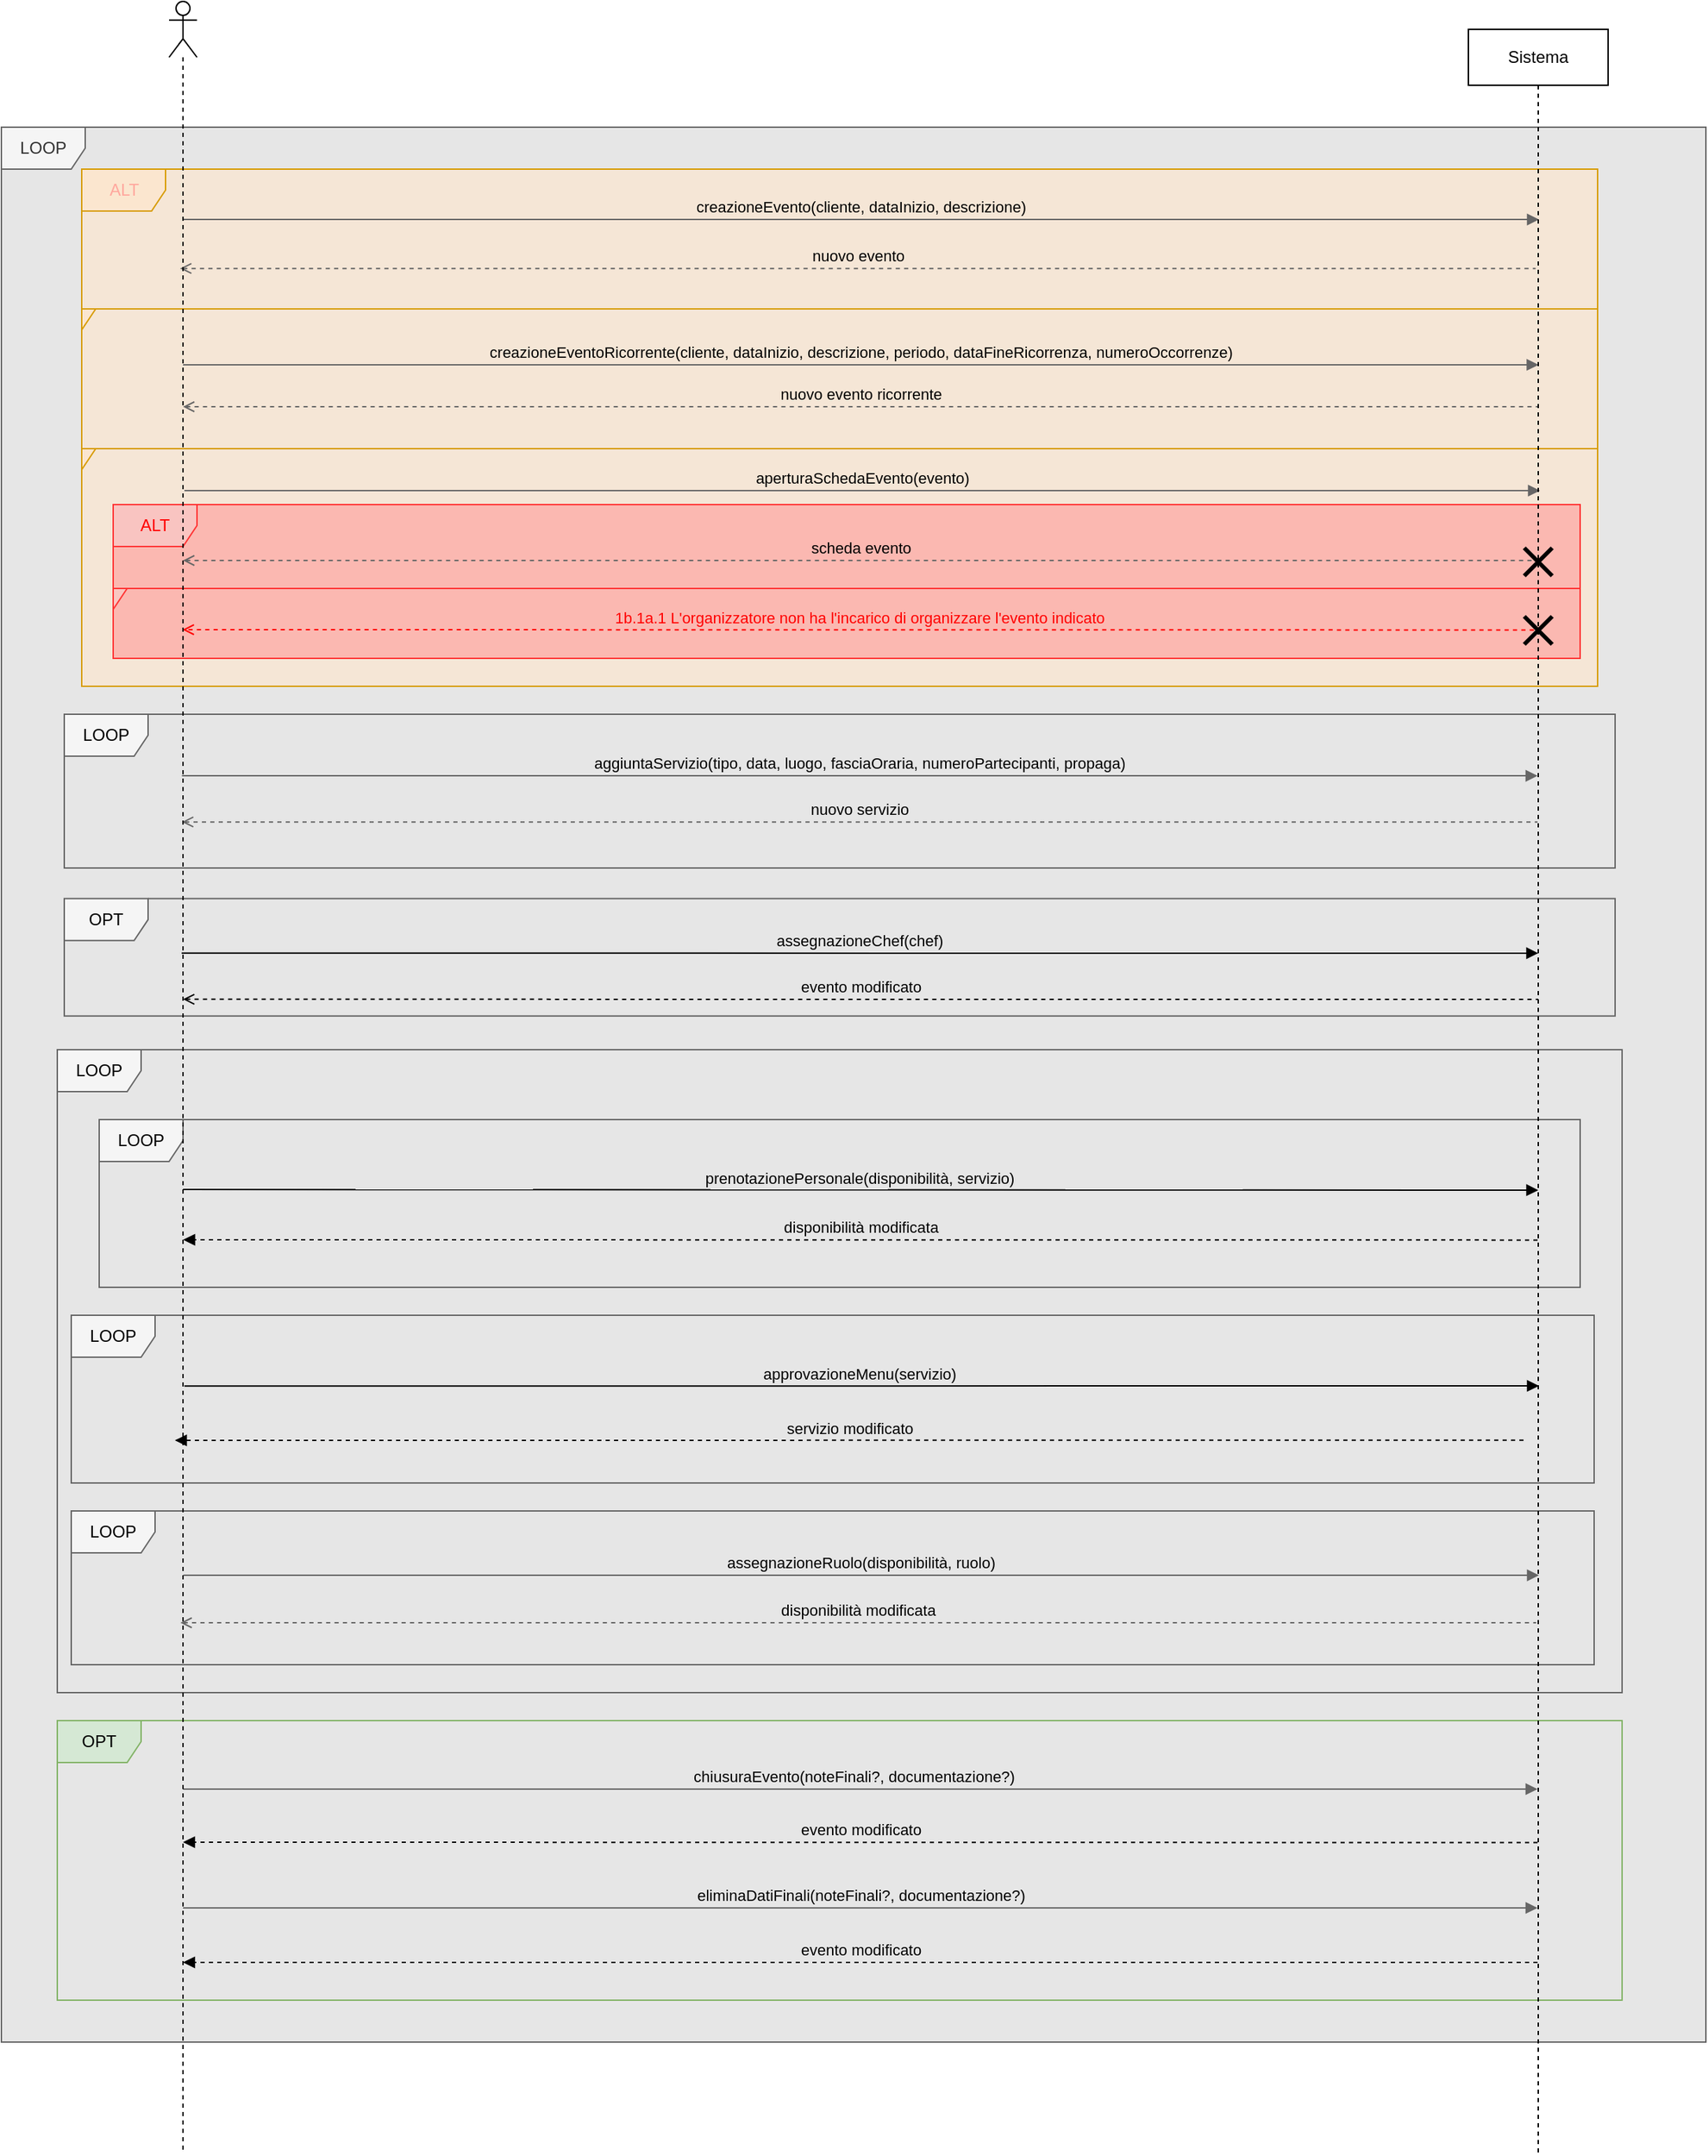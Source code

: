 <mxfile version="18.0.6" type="device"><diagram name="Page-1" id="f5A6CDPiya6YqWZAvQuT"><mxGraphModel dx="3021" dy="1217" grid="1" gridSize="10" guides="1" tooltips="1" connect="1" arrows="1" fold="1" page="1" pageScale="1" pageWidth="827" pageHeight="1169" math="0" shadow="0"><root><mxCell id="0"/><mxCell id="1" parent="0"/><mxCell id="V9Zji4bQbhxNTY3Ddyu--33" value="LOOP" style="shape=umlFrame;whiteSpace=wrap;html=1;pointerEvents=0;fillColor=#F5F5F5;strokeColor=#666666;fontColor=#333333;swimlaneFillColor=#E6E6E6;" parent="1" vertex="1"><mxGeometry x="-340" y="260" width="1220" height="1370" as="geometry"/></mxCell><mxCell id="V9Zji4bQbhxNTY3Ddyu--34" value="" style="group" parent="1" vertex="1" connectable="0"><mxGeometry x="-275" y="270" width="1060" height="88.081" as="geometry"/></mxCell><mxCell id="V9Zji4bQbhxNTY3Ddyu--35" value="LOOP" style="shape=umlFrame;whiteSpace=wrap;html=1;pointerEvents=0;fillColor=#F5F5F5;strokeColor=#666666;swimlaneFillColor=#E6E6E6;" parent="1" vertex="1"><mxGeometry x="-300" y="920" width="1120" height="460" as="geometry"/></mxCell><mxCell id="V9Zji4bQbhxNTY3Ddyu--36" value="" style="group" parent="1" vertex="1" connectable="0"><mxGeometry x="-295" y="680" width="1110" height="110" as="geometry"/></mxCell><mxCell id="V9Zji4bQbhxNTY3Ddyu--37" value="LOOP" style="shape=umlFrame;whiteSpace=wrap;html=1;pointerEvents=0;fillColor=#F5F5F5;strokeColor=#666666;swimlaneFillColor=#E6E6E6;gradientColor=none;shadow=0;" parent="V9Zji4bQbhxNTY3Ddyu--36" vertex="1"><mxGeometry width="1110" height="110" as="geometry"/></mxCell><mxCell id="V9Zji4bQbhxNTY3Ddyu--38" value="LOOP" style="shape=umlFrame;whiteSpace=wrap;html=1;pointerEvents=0;fillColor=#F5F5F5;strokeColor=#666666;" parent="1" vertex="1"><mxGeometry x="-270" y="970" width="1060" height="120" as="geometry"/></mxCell><mxCell id="V9Zji4bQbhxNTY3Ddyu--39" value="OPT" style="shape=umlFrame;whiteSpace=wrap;html=1;pointerEvents=0;fillColor=#F5F5F5;strokeColor=#666666;swimlaneFillColor=#E6E6E6;" parent="1" vertex="1"><mxGeometry x="-295" y="811.92" width="1110" height="84" as="geometry"/></mxCell><mxCell id="V9Zji4bQbhxNTY3Ddyu--40" value="OPT" style="shape=umlFrame;whiteSpace=wrap;html=1;pointerEvents=0;fillColor=#D5E8D4;strokeColor=#82B366;swimlaneFillColor=none;" parent="1" vertex="1"><mxGeometry x="-300" y="1400" width="1120" height="200" as="geometry"/></mxCell><mxCell id="V9Zji4bQbhxNTY3Ddyu--41" value="LOOP" style="shape=umlFrame;whiteSpace=wrap;html=1;pointerEvents=0;fillColor=#F5F5F5;strokeColor=#666666;swimlaneFillColor=#E6E6E6;" parent="1" vertex="1"><mxGeometry x="-290" y="1110" width="1090" height="120" as="geometry"/></mxCell><mxCell id="V9Zji4bQbhxNTY3Ddyu--42" value="approvazioneMenu(servizio)" style="html=1;verticalAlign=bottom;endArrow=block;edgeStyle=elbowEdgeStyle;elbow=vertical;curved=0;rounded=0;labelBackgroundColor=none;exitX=0.5;exitY=0.483;exitDx=0;exitDy=0;exitPerimeter=0;" parent="1" edge="1"><mxGeometry x="-0.003" relative="1" as="geometry"><mxPoint x="-209" y="1160.65" as="sourcePoint"/><Array as="points"/><mxPoint x="760.5" y="1159.999" as="targetPoint"/><mxPoint as="offset"/></mxGeometry></mxCell><mxCell id="V9Zji4bQbhxNTY3Ddyu--43" value="servizio modificato" style="html=1;verticalAlign=bottom;endArrow=block;edgeStyle=elbowEdgeStyle;elbow=vertical;curved=0;rounded=0;labelBackgroundColor=none;dashed=1;" parent="1" edge="1"><mxGeometry relative="1" as="geometry"><mxPoint x="749.455" y="1199.364" as="sourcePoint"/><mxPoint x="-215.833" y="1199.333" as="targetPoint"/><Array as="points"/></mxGeometry></mxCell><mxCell id="V9Zji4bQbhxNTY3Ddyu--44" value="LOOP" style="shape=umlFrame;whiteSpace=wrap;html=1;pointerEvents=0;fillColor=#F5F5F5;strokeColor=#666666;swimlaneFillColor=#E6E6E6;" parent="1" vertex="1"><mxGeometry x="-290" y="1250" width="1090" height="110" as="geometry"/></mxCell><mxCell id="V9Zji4bQbhxNTY3Ddyu--45" value="disponibilità modificata" style="html=1;verticalAlign=bottom;endArrow=none;edgeStyle=elbowEdgeStyle;elbow=vertical;curved=0;rounded=0;startArrow=open;startFill=0;endFill=0;movable=1;resizable=1;rotatable=1;deletable=1;editable=1;locked=0;connectable=1;dashed=1;labelBackgroundColor=none;strokeColor=#666666;" parent="1" edge="1"><mxGeometry width="80" relative="1" as="geometry"><mxPoint x="-211.833" y="1330.004" as="sourcePoint"/><mxPoint x="758.5" y="1330.004" as="targetPoint"/><Array as="points"><mxPoint x="269.283" y="1330.004"/></Array></mxGeometry></mxCell><mxCell id="V9Zji4bQbhxNTY3Ddyu--46" value="ALT" style="shape=umlFrame;whiteSpace=wrap;html=1;fontColor=#FFA89E;swimlaneFillColor=#FFE6CC;fillColor=#ffe6cc;strokeColor=#d79b00;fillOpacity=60;" parent="1" vertex="1"><mxGeometry x="-282.5" y="290" width="1085" height="100" as="geometry"/></mxCell><mxCell id="V9Zji4bQbhxNTY3Ddyu--47" value="" style="shape=umlFrame;whiteSpace=wrap;html=1;fontColor=#FFA89E;swimlaneFillColor=#FFE6CC;fillColor=#ffe6cc;strokeColor=#d79b00;fillOpacity=60;width=10;height=15;" parent="1" vertex="1"><mxGeometry x="-282.5" y="390" width="1085" height="100" as="geometry"/></mxCell><mxCell id="V9Zji4bQbhxNTY3Ddyu--48" value="chiusuraEvento(noteFinali?, documentazione?)" style="html=1;verticalAlign=bottom;endArrow=block;edgeStyle=elbowEdgeStyle;elbow=vertical;curved=0;rounded=0;movable=1;resizable=1;rotatable=1;deletable=1;editable=1;locked=0;connectable=1;strokeColor=#666666;labelBackgroundColor=none;" parent="1" edge="1"><mxGeometry x="-0.01" width="80" relative="1" as="geometry"><mxPoint x="-210" y="1449.0" as="sourcePoint"/><mxPoint x="759.5" y="1449.25" as="targetPoint"/><mxPoint as="offset"/></mxGeometry></mxCell><mxCell id="V9Zji4bQbhxNTY3Ddyu--49" value="eliminaDatiFinali(noteFinali?, documentazione?)" style="html=1;verticalAlign=bottom;endArrow=block;edgeStyle=elbowEdgeStyle;elbow=vertical;curved=0;rounded=0;movable=1;resizable=1;rotatable=1;deletable=1;editable=1;locked=0;connectable=1;strokeColor=#666666;labelBackgroundColor=none;" parent="1" edge="1"><mxGeometry width="80" relative="1" as="geometry"><mxPoint x="-210" y="1534.0" as="sourcePoint"/><mxPoint x="759.5" y="1534.25" as="targetPoint"/></mxGeometry></mxCell><mxCell id="V9Zji4bQbhxNTY3Ddyu--60" value="aggiuntaServizio(tipo, data, luogo, fasciaOraria, numeroPartecipanti, propaga)" style="html=1;verticalAlign=bottom;endArrow=block;edgeStyle=elbowEdgeStyle;elbow=vertical;curved=0;rounded=0;strokeColor=#666666;labelBackgroundColor=none;" parent="1" edge="1"><mxGeometry width="80" relative="1" as="geometry"><mxPoint x="-210.75" y="724.04" as="sourcePoint"/><mxPoint x="759.5" y="724.04" as="targetPoint"/><Array as="points"><mxPoint x="200" y="724.04"/><mxPoint x="360" y="702.02"/><mxPoint x="291.14" y="746.061"/></Array></mxGeometry></mxCell><mxCell id="V9Zji4bQbhxNTY3Ddyu--61" value="nuovo servizio" style="html=1;verticalAlign=bottom;endArrow=none;edgeStyle=elbowEdgeStyle;elbow=vertical;curved=0;rounded=0;startArrow=open;startFill=0;endFill=0;dashed=1;labelBackgroundColor=none;strokeColor=#666666;" parent="1" edge="1"><mxGeometry width="80" relative="1" as="geometry"><mxPoint x="-210.75" y="757.071" as="sourcePoint"/><mxPoint x="759.5" y="757.071" as="targetPoint"/><Array as="points"><mxPoint x="190" y="757.071"/><mxPoint x="260" y="735.051"/></Array></mxGeometry></mxCell><mxCell id="V9Zji4bQbhxNTY3Ddyu--62" value="evento modificato" style="html=1;verticalAlign=bottom;endArrow=none;edgeStyle=elbowEdgeStyle;elbow=vertical;curved=0;rounded=0;startArrow=open;startFill=0;endFill=0;dashed=1;labelBackgroundColor=none;" parent="1" edge="1"><mxGeometry width="80" relative="1" as="geometry"><mxPoint x="-210" y="883.92" as="sourcePoint"/><mxPoint x="760" y="883.925" as="targetPoint"/><Array as="points"><mxPoint x="270" y="883.985"/></Array></mxGeometry></mxCell><mxCell id="V9Zji4bQbhxNTY3Ddyu--63" value="assegnazioneChef(chef)" style="html=1;verticalAlign=bottom;endArrow=block;edgeStyle=elbowEdgeStyle;elbow=vertical;curved=0;rounded=0;labelBackgroundColor=none;" parent="1" edge="1"><mxGeometry x="-0.0" width="80" relative="1" as="geometry"><mxPoint x="-211" y="850.92" as="sourcePoint"/><mxPoint x="760" y="850.92" as="targetPoint"/><Array as="points"><mxPoint x="360" y="850.955"/><mxPoint x="291.14" y="894.996"/></Array><mxPoint as="offset"/></mxGeometry></mxCell><mxCell id="V9Zji4bQbhxNTY3Ddyu--66" value="prenotazionePersonale(disponibilità, servizio)" style="html=1;verticalAlign=bottom;endArrow=block;edgeStyle=elbowEdgeStyle;elbow=vertical;curved=0;rounded=0;labelBackgroundColor=none;" parent="1" edge="1"><mxGeometry x="-0.003" relative="1" as="geometry"><mxPoint x="-210" y="1020.0" as="sourcePoint"/><Array as="points"/><mxPoint x="760" y="1021" as="targetPoint"/><mxPoint as="offset"/></mxGeometry></mxCell><mxCell id="V9Zji4bQbhxNTY3Ddyu--67" value="disponibilità modificata" style="html=1;verticalAlign=bottom;endArrow=block;edgeStyle=elbowEdgeStyle;elbow=vertical;curved=0;rounded=0;labelBackgroundColor=none;dashed=1;" parent="1" edge="1"><mxGeometry relative="1" as="geometry"><mxPoint x="759.5" y="1056.193" as="sourcePoint"/><mxPoint x="-209.902" y="1056.0" as="targetPoint"/></mxGeometry></mxCell><mxCell id="V9Zji4bQbhxNTY3Ddyu--68" value="assegnazioneRuolo(disponibilità, ruolo)" style="html=1;verticalAlign=bottom;endArrow=block;edgeStyle=elbowEdgeStyle;elbow=vertical;curved=0;rounded=0;movable=1;resizable=1;rotatable=1;deletable=1;editable=1;locked=0;connectable=1;strokeColor=#666666;labelBackgroundColor=none;" parent="1" edge="1"><mxGeometry width="80" relative="1" as="geometry"><mxPoint x="-209.75" y="1296.04" as="sourcePoint"/><mxPoint x="760.5" y="1296.04" as="targetPoint"/><Array as="points"><mxPoint x="363.83" y="1296.04"/><mxPoint x="293.021" y="1342.08"/></Array></mxGeometry></mxCell><mxCell id="V9Zji4bQbhxNTY3Ddyu--70" value="creazioneEvento(cliente, dataInizio, descrizione)" style="html=1;verticalAlign=bottom;endArrow=block;edgeStyle=elbowEdgeStyle;elbow=vertical;curved=0;rounded=0;strokeColor=#666666;labelBackgroundColor=none;" parent="1" edge="1"><mxGeometry width="80" relative="1" as="geometry"><mxPoint x="-209.75" y="326.03" as="sourcePoint"/><mxPoint x="760.5" y="326.03" as="targetPoint"/><Array as="points"><mxPoint x="486" y="326.03"/><mxPoint x="-224" y="293"/></Array></mxGeometry></mxCell><mxCell id="V9Zji4bQbhxNTY3Ddyu--71" value="nuovo evento" style="html=1;verticalAlign=bottom;endArrow=none;edgeStyle=elbowEdgeStyle;elbow=vertical;curved=0;rounded=0;startArrow=open;startFill=0;endFill=0;dashed=1;strokeColor=#666666;labelBackgroundColor=none;" parent="1" edge="1"><mxGeometry width="80" relative="1" as="geometry"><mxPoint x="-212.12" y="361.081" as="sourcePoint"/><mxPoint x="758.13" y="361.081" as="targetPoint"/><Array as="points"><mxPoint x="483.63" y="361.081"/><mxPoint x="273.63" y="339.06"/></Array></mxGeometry></mxCell><mxCell id="V9Zji4bQbhxNTY3Ddyu--73" value="evento modificato" style="html=1;verticalAlign=bottom;endArrow=block;edgeStyle=elbowEdgeStyle;elbow=vertical;curved=0;rounded=0;labelBackgroundColor=none;dashed=1;" parent="1" edge="1"><mxGeometry relative="1" as="geometry"><mxPoint x="759.5" y="1487.25" as="sourcePoint"/><mxPoint x="-210" y="1487" as="targetPoint"/></mxGeometry></mxCell><mxCell id="V9Zji4bQbhxNTY3Ddyu--74" value="evento modificato" style="html=1;verticalAlign=bottom;endArrow=block;edgeStyle=elbowEdgeStyle;elbow=vertical;curved=0;rounded=0;labelBackgroundColor=none;dashed=1;" parent="1" edge="1"><mxGeometry relative="1" as="geometry"><mxPoint x="759.5" y="1573" as="sourcePoint"/><mxPoint x="-210" y="1573.25" as="targetPoint"/><Array as="points"><mxPoint x="730" y="1573"/></Array></mxGeometry></mxCell><mxCell id="V9Zji4bQbhxNTY3Ddyu--75" value="creazioneEventoRicorrente(cliente, dataInizio, descrizione, periodo, dataFineRicorrenza, numeroOccorrenze)" style="html=1;verticalAlign=bottom;endArrow=block;edgeStyle=elbowEdgeStyle;elbow=vertical;curved=0;rounded=0;strokeColor=#666666;labelBackgroundColor=none;" parent="1" edge="1"><mxGeometry width="80" relative="1" as="geometry"><mxPoint x="-210" y="430.0" as="sourcePoint"/><mxPoint x="760.25" y="430.0" as="targetPoint"/><Array as="points"><mxPoint x="485.75" y="430.0"/><mxPoint x="-224.25" y="396.97"/></Array></mxGeometry></mxCell><mxCell id="V9Zji4bQbhxNTY3Ddyu--76" value="nuovo evento ricorrente" style="html=1;verticalAlign=bottom;endArrow=none;edgeStyle=elbowEdgeStyle;elbow=vertical;curved=0;rounded=0;startArrow=open;startFill=0;endFill=0;dashed=1;strokeColor=#666666;labelBackgroundColor=none;" parent="1" edge="1"><mxGeometry width="80" relative="1" as="geometry"><mxPoint x="-210.0" y="460.001" as="sourcePoint"/><mxPoint x="760.25" y="460.001" as="targetPoint"/><Array as="points"><mxPoint x="485.75" y="460.001"/><mxPoint x="275.75" y="437.98"/></Array></mxGeometry></mxCell><mxCell id="V9Zji4bQbhxNTY3Ddyu--146" value="" style="shape=umlFrame;whiteSpace=wrap;html=1;fontColor=#FFA89E;swimlaneFillColor=#FFE6CC;fillColor=#ffe6cc;strokeColor=#d79b00;fillOpacity=60;width=10;height=15;" parent="1" vertex="1"><mxGeometry x="-282.5" y="490" width="1085" height="170" as="geometry"/></mxCell><mxCell id="V9Zji4bQbhxNTY3Ddyu--147" value="aperturaSchedaEvento(evento)" style="html=1;verticalAlign=bottom;endArrow=block;edgeStyle=elbowEdgeStyle;elbow=vertical;curved=0;rounded=0;strokeColor=#666666;labelBackgroundColor=none;" parent="1" edge="1"><mxGeometry width="80" relative="1" as="geometry"><mxPoint x="-209.0" y="520.0" as="sourcePoint"/><mxPoint x="761.25" y="520.0" as="targetPoint"/><Array as="points"><mxPoint x="486.75" y="520.0"/><mxPoint x="-223.25" y="486.97"/></Array></mxGeometry></mxCell><mxCell id="V9Zji4bQbhxNTY3Ddyu--148" value="" style="group" parent="1" vertex="1" connectable="0"><mxGeometry x="-260" y="530" width="1050" height="110" as="geometry"/></mxCell><mxCell id="V9Zji4bQbhxNTY3Ddyu--149" value="ALT" style="shape=umlFrame;whiteSpace=wrap;html=1;swimlaneFillColor=#FF9999;fillColor=#f8cecc;strokeColor=#FF3333;fillOpacity=60;fontColor=#FF0000;" parent="V9Zji4bQbhxNTY3Ddyu--148" vertex="1"><mxGeometry width="1050" height="60" as="geometry"/></mxCell><mxCell id="V9Zji4bQbhxNTY3Ddyu--150" value="" style="shape=umlFrame;whiteSpace=wrap;html=1;swimlaneFillColor=#FF9999;fillColor=#f8cecc;strokeColor=#FF3333;fillOpacity=60;fontColor=#FF0000;width=10;height=15;" parent="V9Zji4bQbhxNTY3Ddyu--148" vertex="1"><mxGeometry y="60" width="1050" height="50" as="geometry"/></mxCell><mxCell id="V9Zji4bQbhxNTY3Ddyu--152" value="" style="shape=umlDestroy;whiteSpace=wrap;html=1;strokeWidth=3;targetShapes=umlLifeline;" parent="V9Zji4bQbhxNTY3Ddyu--148" vertex="1"><mxGeometry x="1010" y="80" width="20" height="20" as="geometry"/></mxCell><mxCell id="V9Zji4bQbhxNTY3Ddyu--151" value="scheda evento" style="html=1;verticalAlign=bottom;endArrow=none;edgeStyle=elbowEdgeStyle;elbow=vertical;curved=0;rounded=0;startArrow=open;startFill=0;endFill=0;dashed=1;strokeColor=#666666;labelBackgroundColor=none;" parent="V9Zji4bQbhxNTY3Ddyu--148" edge="1"><mxGeometry width="80" relative="1" as="geometry"><mxPoint x="50.0" y="40.001" as="sourcePoint"/><mxPoint x="1020.25" y="40.001" as="targetPoint"/><Array as="points"><mxPoint x="745.75" y="40.001"/><mxPoint x="535.75" y="17.98"/></Array></mxGeometry></mxCell><mxCell id="V9Zji4bQbhxNTY3Ddyu--153" value="1b.1a.1 L'organizzatore non ha l'incarico di organizzare l'evento indicato" style="html=1;verticalAlign=bottom;endArrow=open;edgeStyle=elbowEdgeStyle;elbow=vertical;curved=0;rounded=0;labelBackgroundColor=none;dashed=1;strokeColor=#FF0000;fontColor=#FF0000;endFill=0;exitX=0.343;exitY=0.536;exitDx=0;exitDy=0;exitPerimeter=0;" parent="1" edge="1"><mxGeometry relative="1" as="geometry"><mxPoint x="756.86" y="619.72" as="sourcePoint"/><mxPoint x="-210.3" y="619.6" as="targetPoint"/></mxGeometry></mxCell><mxCell id="V9Zji4bQbhxNTY3Ddyu--154" value="" style="shape=umlDestroy;whiteSpace=wrap;html=1;strokeWidth=3;targetShapes=umlLifeline;" parent="1" vertex="1"><mxGeometry x="750" y="561" width="20" height="20" as="geometry"/></mxCell><mxCell id="V9Zji4bQbhxNTY3Ddyu--64" value="Sistema" style="shape=umlLifeline;perimeter=lifelinePerimeter;whiteSpace=wrap;html=1;container=1;dropTarget=0;collapsible=0;recursiveResize=0;outlineConnect=0;portConstraint=eastwest;newEdgeStyle={&quot;edgeStyle&quot;:&quot;elbowEdgeStyle&quot;,&quot;elbow&quot;:&quot;vertical&quot;,&quot;curved&quot;:0,&quot;rounded&quot;:0};" parent="1" vertex="1"><mxGeometry x="710" y="190" width="100" height="1520" as="geometry"/></mxCell><mxCell id="V9Zji4bQbhxNTY3Ddyu--69" value="" style="shape=umlLifeline;perimeter=lifelinePerimeter;whiteSpace=wrap;html=1;container=1;dropTarget=0;collapsible=0;recursiveResize=0;outlineConnect=0;portConstraint=eastwest;newEdgeStyle={&quot;edgeStyle&quot;:&quot;elbowEdgeStyle&quot;,&quot;elbow&quot;:&quot;vertical&quot;,&quot;curved&quot;:0,&quot;rounded&quot;:0};participant=umlActor;" parent="1" vertex="1"><mxGeometry x="-220" y="170" width="20" height="1540" as="geometry"/></mxCell></root></mxGraphModel></diagram></mxfile>